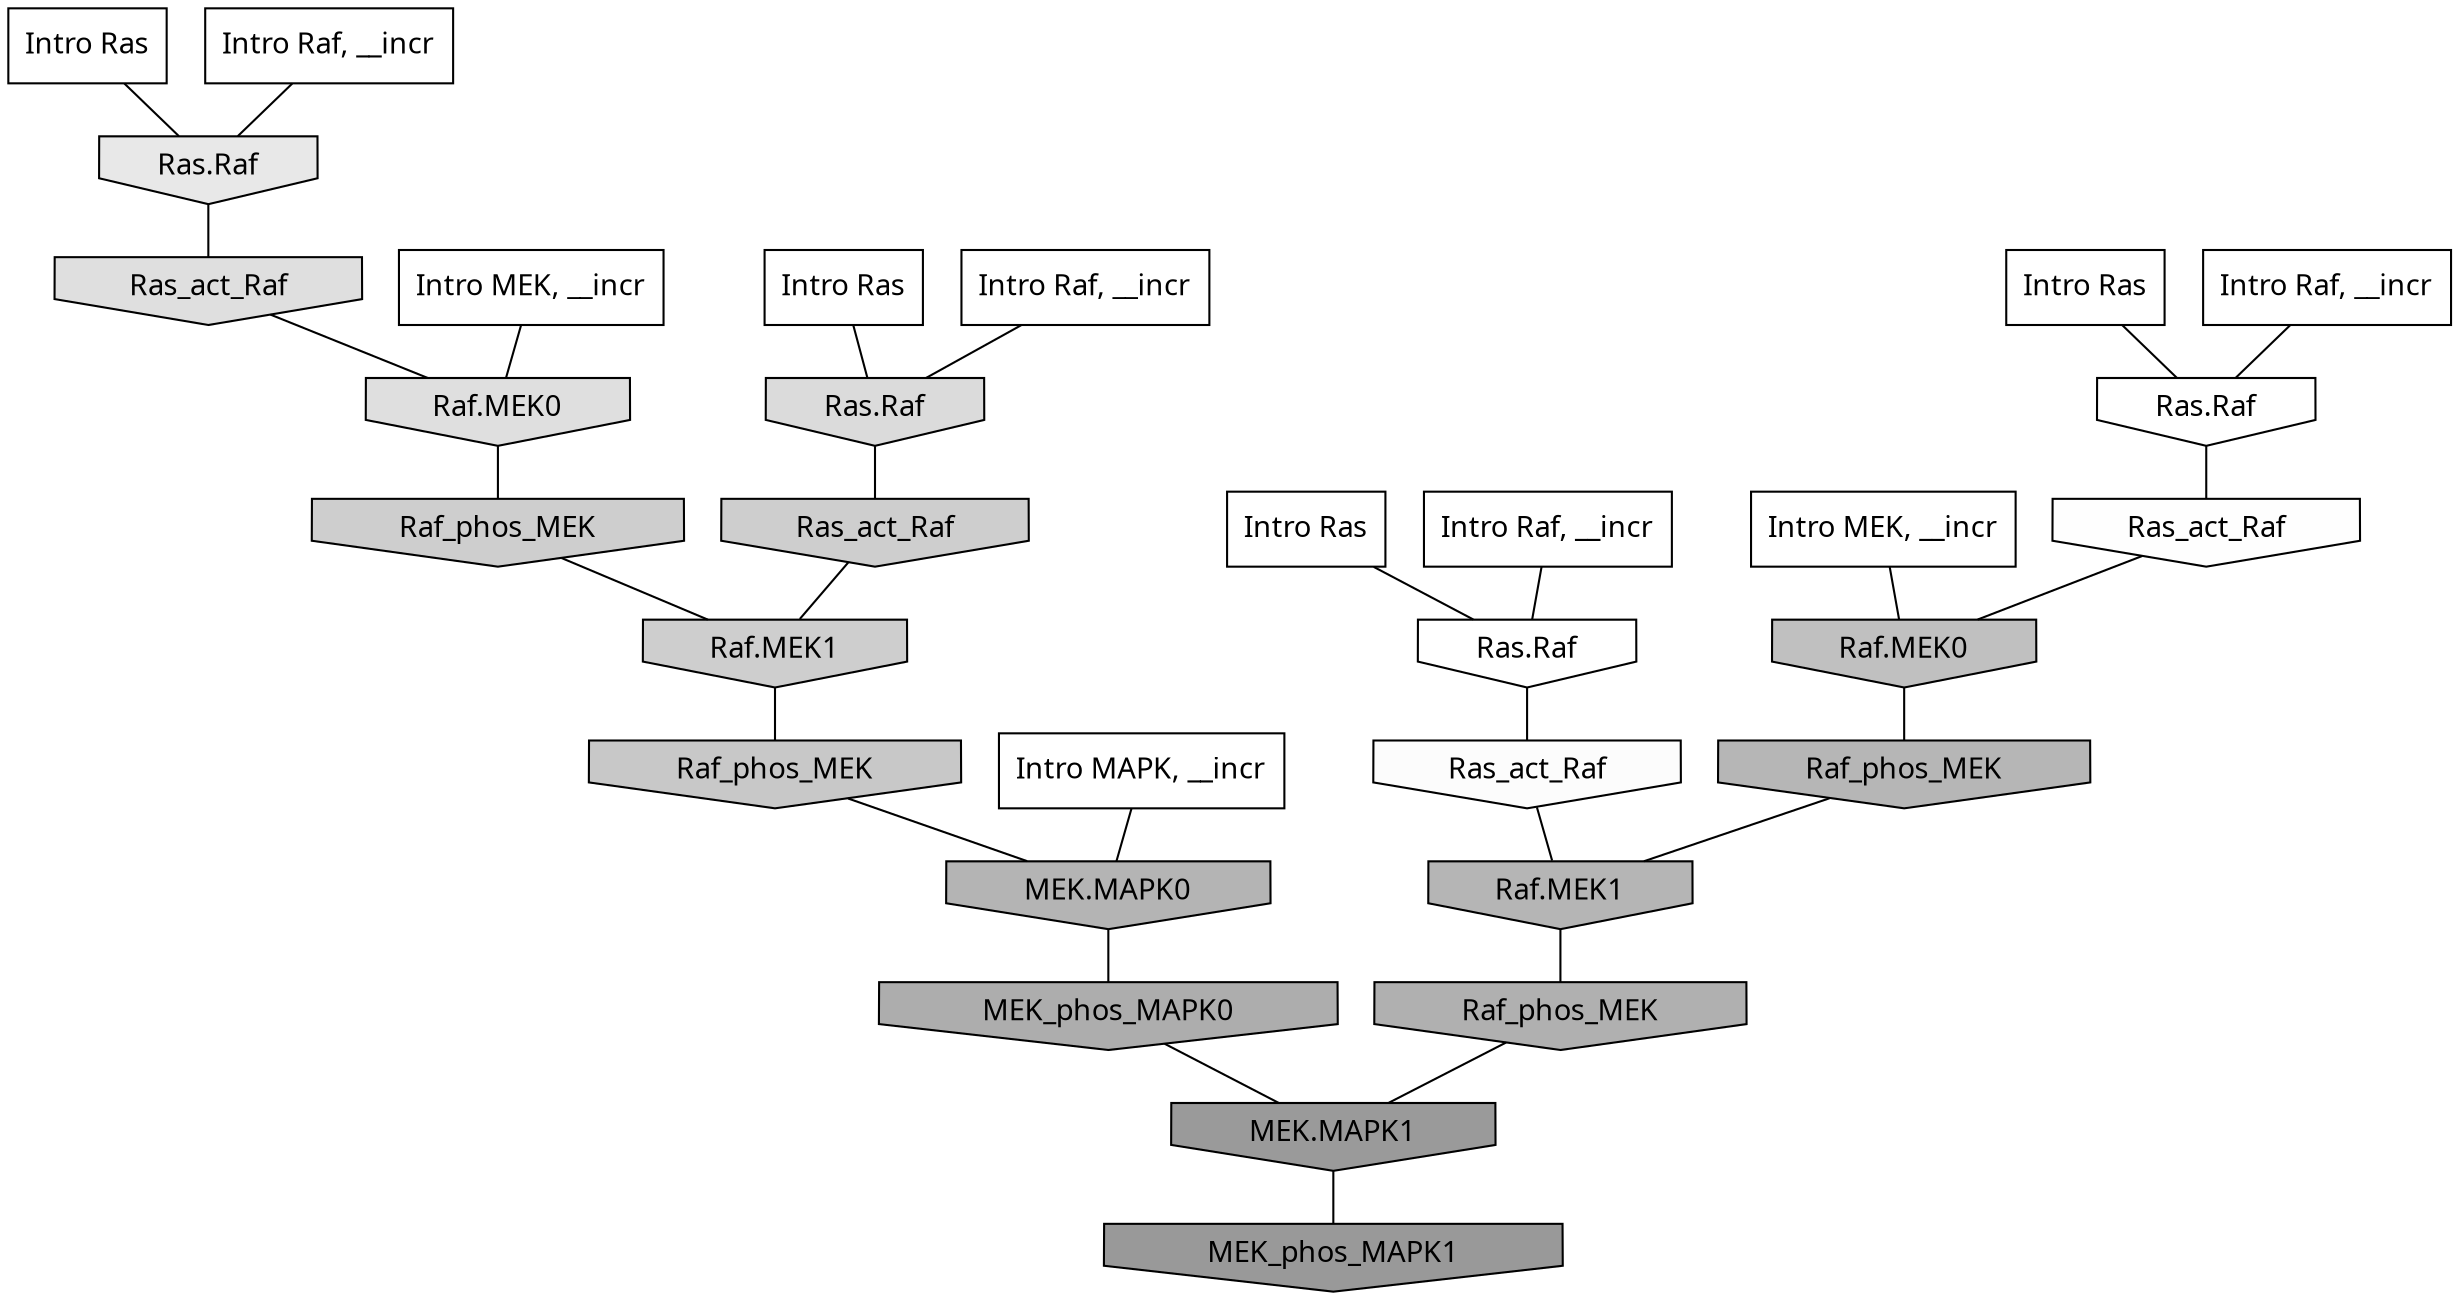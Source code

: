 digraph G{
  rankdir="TB";
  ranksep=0.30;
  node [fontname="CMU Serif"];
  edge [fontname="CMU Serif"];
  
  18 [label="Intro Ras", shape=rectangle, style=filled, fillcolor="0.000 0.000 1.000"]
  
  32 [label="Intro Ras", shape=rectangle, style=filled, fillcolor="0.000 0.000 1.000"]
  
  41 [label="Intro Ras", shape=rectangle, style=filled, fillcolor="0.000 0.000 1.000"]
  
  74 [label="Intro Ras", shape=rectangle, style=filled, fillcolor="0.000 0.000 1.000"]
  
  360 [label="Intro Raf, __incr", shape=rectangle, style=filled, fillcolor="0.000 0.000 1.000"]
  
  824 [label="Intro Raf, __incr", shape=rectangle, style=filled, fillcolor="0.000 0.000 1.000"]
  
  909 [label="Intro Raf, __incr", shape=rectangle, style=filled, fillcolor="0.000 0.000 1.000"]
  
  1013 [label="Intro Raf, __incr", shape=rectangle, style=filled, fillcolor="0.000 0.000 1.000"]
  
  1937 [label="Intro MEK, __incr", shape=rectangle, style=filled, fillcolor="0.000 0.000 1.000"]
  
  2067 [label="Intro MEK, __incr", shape=rectangle, style=filled, fillcolor="0.000 0.000 1.000"]
  
  2459 [label="Intro MAPK, __incr", shape=rectangle, style=filled, fillcolor="0.000 0.000 1.000"]
  
  3285 [label="Ras.Raf", shape=invhouse, style=filled, fillcolor="0.000 0.000 1.000"]
  
  3301 [label="Ras.Raf", shape=invhouse, style=filled, fillcolor="0.000 0.000 1.000"]
  
  3336 [label="Ras_act_Raf", shape=invhouse, style=filled, fillcolor="0.000 0.000 0.996"]
  
  3396 [label="Ras_act_Raf", shape=invhouse, style=filled, fillcolor="0.000 0.000 0.986"]
  
  4204 [label="Ras.Raf", shape=invhouse, style=filled, fillcolor="0.000 0.000 0.907"]
  
  4657 [label="Ras_act_Raf", shape=invhouse, style=filled, fillcolor="0.000 0.000 0.875"]
  
  4660 [label="Raf.MEK0", shape=invhouse, style=filled, fillcolor="0.000 0.000 0.875"]
  
  4971 [label="Ras.Raf", shape=invhouse, style=filled, fillcolor="0.000 0.000 0.856"]
  
  5746 [label="Raf_phos_MEK", shape=invhouse, style=filled, fillcolor="0.000 0.000 0.808"]
  
  5752 [label="Ras_act_Raf", shape=invhouse, style=filled, fillcolor="0.000 0.000 0.808"]
  
  5755 [label="Raf.MEK1", shape=invhouse, style=filled, fillcolor="0.000 0.000 0.808"]
  
  6188 [label="Raf_phos_MEK", shape=invhouse, style=filled, fillcolor="0.000 0.000 0.784"]
  
  7007 [label="Raf.MEK0", shape=invhouse, style=filled, fillcolor="0.000 0.000 0.751"]
  
  8151 [label="Raf_phos_MEK", shape=invhouse, style=filled, fillcolor="0.000 0.000 0.714"]
  
  8350 [label="Raf.MEK1", shape=invhouse, style=filled, fillcolor="0.000 0.000 0.708"]
  
  8404 [label="MEK.MAPK0", shape=invhouse, style=filled, fillcolor="0.000 0.000 0.706"]
  
  8898 [label="Raf_phos_MEK", shape=invhouse, style=filled, fillcolor="0.000 0.000 0.690"]
  
  9322 [label="MEK_phos_MAPK0", shape=invhouse, style=filled, fillcolor="0.000 0.000 0.678"]
  
  13128 [label="MEK.MAPK1", shape=invhouse, style=filled, fillcolor="0.000 0.000 0.603"]
  
  13272 [label="MEK_phos_MAPK1", shape=invhouse, style=filled, fillcolor="0.000 0.000 0.600"]
  
  
  13128 -> 13272 [dir=none, color="0.000 0.000 0.000"] 
  9322 -> 13128 [dir=none, color="0.000 0.000 0.000"] 
  8898 -> 13128 [dir=none, color="0.000 0.000 0.000"] 
  8404 -> 9322 [dir=none, color="0.000 0.000 0.000"] 
  8350 -> 8898 [dir=none, color="0.000 0.000 0.000"] 
  8151 -> 8350 [dir=none, color="0.000 0.000 0.000"] 
  7007 -> 8151 [dir=none, color="0.000 0.000 0.000"] 
  6188 -> 8404 [dir=none, color="0.000 0.000 0.000"] 
  5755 -> 6188 [dir=none, color="0.000 0.000 0.000"] 
  5752 -> 5755 [dir=none, color="0.000 0.000 0.000"] 
  5746 -> 5755 [dir=none, color="0.000 0.000 0.000"] 
  4971 -> 5752 [dir=none, color="0.000 0.000 0.000"] 
  4660 -> 5746 [dir=none, color="0.000 0.000 0.000"] 
  4657 -> 4660 [dir=none, color="0.000 0.000 0.000"] 
  4204 -> 4657 [dir=none, color="0.000 0.000 0.000"] 
  3396 -> 8350 [dir=none, color="0.000 0.000 0.000"] 
  3336 -> 7007 [dir=none, color="0.000 0.000 0.000"] 
  3301 -> 3336 [dir=none, color="0.000 0.000 0.000"] 
  3285 -> 3396 [dir=none, color="0.000 0.000 0.000"] 
  2459 -> 8404 [dir=none, color="0.000 0.000 0.000"] 
  2067 -> 4660 [dir=none, color="0.000 0.000 0.000"] 
  1937 -> 7007 [dir=none, color="0.000 0.000 0.000"] 
  1013 -> 4204 [dir=none, color="0.000 0.000 0.000"] 
  909 -> 4971 [dir=none, color="0.000 0.000 0.000"] 
  824 -> 3301 [dir=none, color="0.000 0.000 0.000"] 
  360 -> 3285 [dir=none, color="0.000 0.000 0.000"] 
  74 -> 4971 [dir=none, color="0.000 0.000 0.000"] 
  41 -> 3301 [dir=none, color="0.000 0.000 0.000"] 
  32 -> 3285 [dir=none, color="0.000 0.000 0.000"] 
  18 -> 4204 [dir=none, color="0.000 0.000 0.000"] 
  
  }
